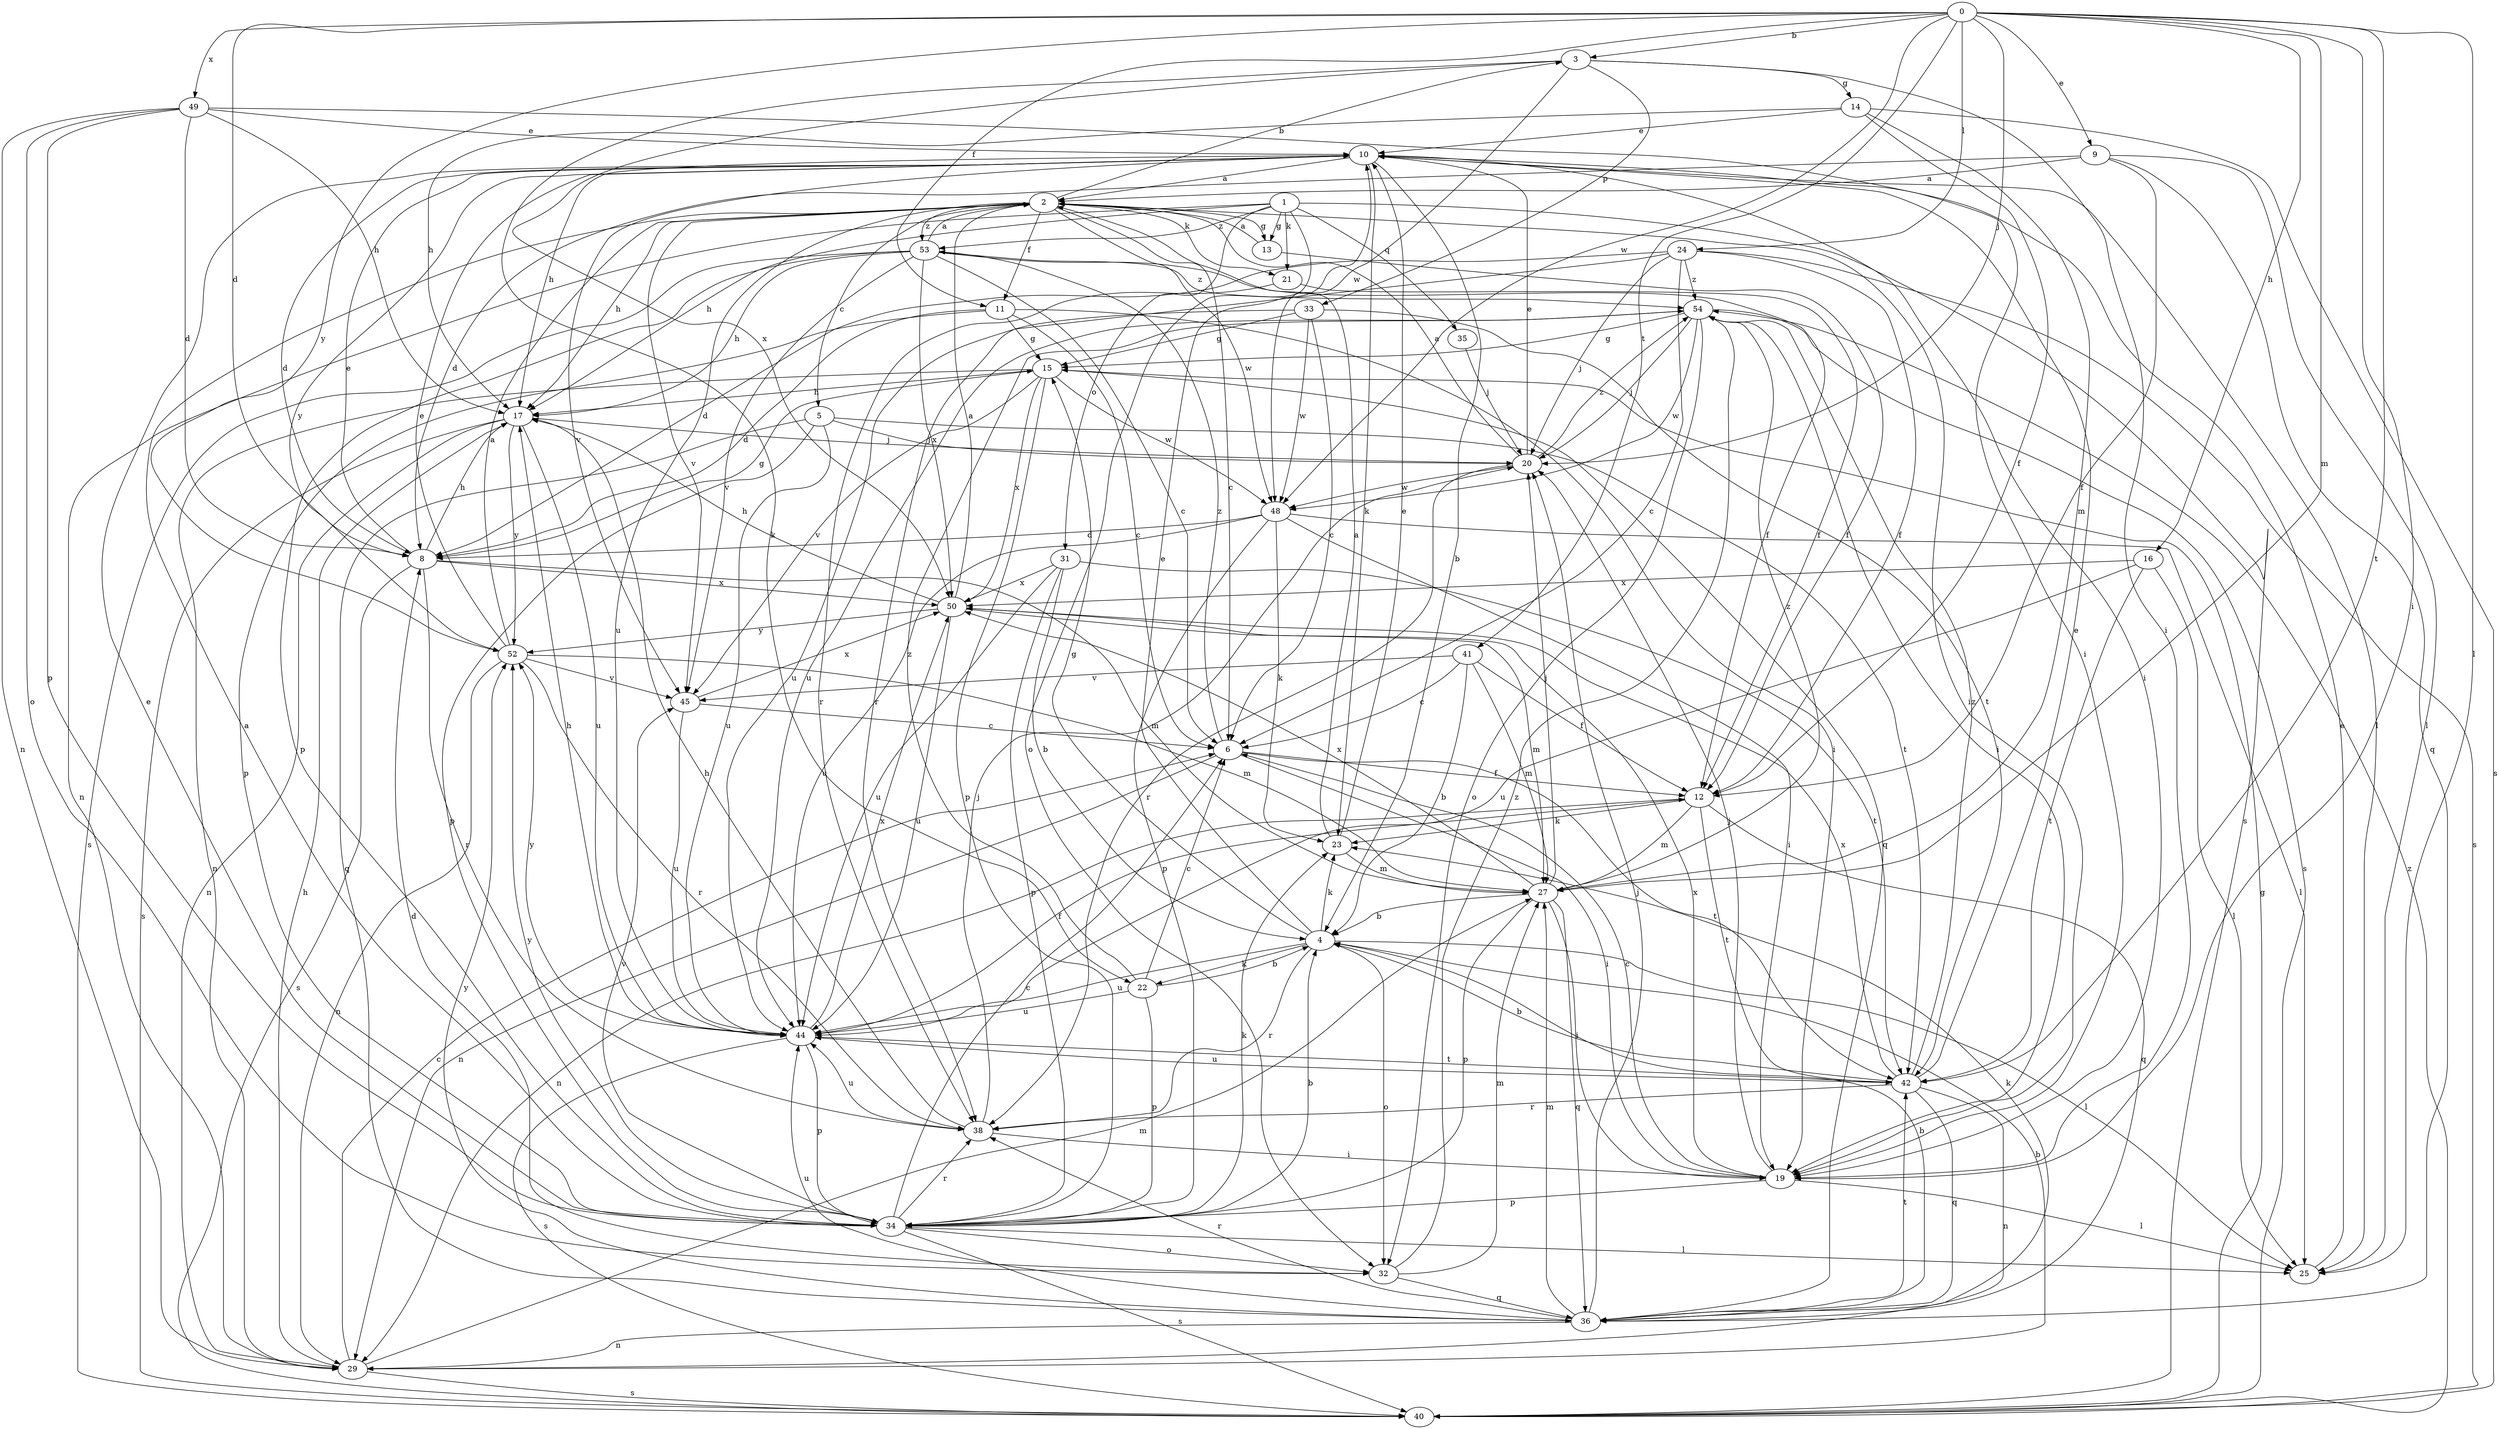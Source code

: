 strict digraph  {
0;
1;
2;
3;
4;
5;
6;
8;
9;
10;
11;
12;
13;
14;
15;
16;
17;
19;
20;
21;
22;
23;
24;
25;
27;
29;
31;
32;
33;
34;
35;
36;
38;
40;
41;
42;
44;
45;
48;
49;
50;
52;
53;
54;
0 -> 3  [label=b];
0 -> 8  [label=d];
0 -> 9  [label=e];
0 -> 11  [label=f];
0 -> 16  [label=h];
0 -> 19  [label=i];
0 -> 20  [label=j];
0 -> 24  [label=l];
0 -> 25  [label=l];
0 -> 27  [label=m];
0 -> 41  [label=t];
0 -> 42  [label=t];
0 -> 48  [label=w];
0 -> 49  [label=x];
0 -> 52  [label=y];
1 -> 13  [label=g];
1 -> 17  [label=h];
1 -> 21  [label=k];
1 -> 29  [label=n];
1 -> 31  [label=o];
1 -> 32  [label=o];
1 -> 35  [label=q];
1 -> 40  [label=s];
1 -> 53  [label=z];
2 -> 3  [label=b];
2 -> 5  [label=c];
2 -> 6  [label=c];
2 -> 11  [label=f];
2 -> 13  [label=g];
2 -> 17  [label=h];
2 -> 19  [label=i];
2 -> 21  [label=k];
2 -> 44  [label=u];
2 -> 45  [label=v];
2 -> 48  [label=w];
2 -> 53  [label=z];
3 -> 14  [label=g];
3 -> 19  [label=i];
3 -> 22  [label=k];
3 -> 33  [label=p];
3 -> 48  [label=w];
3 -> 50  [label=x];
4 -> 10  [label=e];
4 -> 15  [label=g];
4 -> 22  [label=k];
4 -> 23  [label=k];
4 -> 25  [label=l];
4 -> 32  [label=o];
4 -> 38  [label=r];
4 -> 44  [label=u];
5 -> 20  [label=j];
5 -> 34  [label=p];
5 -> 36  [label=q];
5 -> 42  [label=t];
5 -> 44  [label=u];
6 -> 12  [label=f];
6 -> 19  [label=i];
6 -> 29  [label=n];
6 -> 42  [label=t];
6 -> 53  [label=z];
8 -> 10  [label=e];
8 -> 15  [label=g];
8 -> 17  [label=h];
8 -> 27  [label=m];
8 -> 38  [label=r];
8 -> 40  [label=s];
8 -> 50  [label=x];
9 -> 2  [label=a];
9 -> 8  [label=d];
9 -> 12  [label=f];
9 -> 25  [label=l];
9 -> 36  [label=q];
10 -> 2  [label=a];
10 -> 4  [label=b];
10 -> 8  [label=d];
10 -> 17  [label=h];
10 -> 19  [label=i];
10 -> 23  [label=k];
10 -> 25  [label=l];
10 -> 45  [label=v];
10 -> 52  [label=y];
11 -> 6  [label=c];
11 -> 8  [label=d];
11 -> 15  [label=g];
11 -> 19  [label=i];
11 -> 34  [label=p];
12 -> 23  [label=k];
12 -> 27  [label=m];
12 -> 29  [label=n];
12 -> 36  [label=q];
12 -> 42  [label=t];
13 -> 2  [label=a];
13 -> 12  [label=f];
14 -> 10  [label=e];
14 -> 12  [label=f];
14 -> 17  [label=h];
14 -> 27  [label=m];
14 -> 40  [label=s];
15 -> 17  [label=h];
15 -> 29  [label=n];
15 -> 34  [label=p];
15 -> 36  [label=q];
15 -> 45  [label=v];
15 -> 48  [label=w];
15 -> 50  [label=x];
16 -> 25  [label=l];
16 -> 42  [label=t];
16 -> 44  [label=u];
16 -> 50  [label=x];
17 -> 20  [label=j];
17 -> 29  [label=n];
17 -> 40  [label=s];
17 -> 44  [label=u];
17 -> 52  [label=y];
19 -> 6  [label=c];
19 -> 20  [label=j];
19 -> 25  [label=l];
19 -> 34  [label=p];
19 -> 50  [label=x];
20 -> 2  [label=a];
20 -> 10  [label=e];
20 -> 38  [label=r];
20 -> 48  [label=w];
20 -> 54  [label=z];
21 -> 12  [label=f];
21 -> 38  [label=r];
22 -> 4  [label=b];
22 -> 6  [label=c];
22 -> 34  [label=p];
22 -> 44  [label=u];
22 -> 54  [label=z];
23 -> 2  [label=a];
23 -> 10  [label=e];
23 -> 27  [label=m];
24 -> 6  [label=c];
24 -> 8  [label=d];
24 -> 12  [label=f];
24 -> 20  [label=j];
24 -> 38  [label=r];
24 -> 40  [label=s];
24 -> 54  [label=z];
25 -> 10  [label=e];
27 -> 4  [label=b];
27 -> 19  [label=i];
27 -> 20  [label=j];
27 -> 34  [label=p];
27 -> 36  [label=q];
27 -> 50  [label=x];
27 -> 54  [label=z];
29 -> 4  [label=b];
29 -> 6  [label=c];
29 -> 17  [label=h];
29 -> 27  [label=m];
29 -> 40  [label=s];
31 -> 4  [label=b];
31 -> 34  [label=p];
31 -> 42  [label=t];
31 -> 44  [label=u];
31 -> 50  [label=x];
32 -> 8  [label=d];
32 -> 27  [label=m];
32 -> 36  [label=q];
32 -> 54  [label=z];
33 -> 6  [label=c];
33 -> 15  [label=g];
33 -> 42  [label=t];
33 -> 44  [label=u];
33 -> 48  [label=w];
34 -> 2  [label=a];
34 -> 4  [label=b];
34 -> 6  [label=c];
34 -> 10  [label=e];
34 -> 23  [label=k];
34 -> 25  [label=l];
34 -> 32  [label=o];
34 -> 38  [label=r];
34 -> 40  [label=s];
34 -> 45  [label=v];
34 -> 52  [label=y];
35 -> 20  [label=j];
36 -> 4  [label=b];
36 -> 20  [label=j];
36 -> 23  [label=k];
36 -> 27  [label=m];
36 -> 29  [label=n];
36 -> 38  [label=r];
36 -> 42  [label=t];
36 -> 44  [label=u];
36 -> 52  [label=y];
38 -> 17  [label=h];
38 -> 19  [label=i];
38 -> 20  [label=j];
38 -> 44  [label=u];
40 -> 15  [label=g];
40 -> 54  [label=z];
41 -> 4  [label=b];
41 -> 6  [label=c];
41 -> 12  [label=f];
41 -> 27  [label=m];
41 -> 45  [label=v];
42 -> 4  [label=b];
42 -> 10  [label=e];
42 -> 29  [label=n];
42 -> 36  [label=q];
42 -> 38  [label=r];
42 -> 44  [label=u];
42 -> 50  [label=x];
42 -> 54  [label=z];
44 -> 12  [label=f];
44 -> 17  [label=h];
44 -> 34  [label=p];
44 -> 40  [label=s];
44 -> 42  [label=t];
44 -> 50  [label=x];
44 -> 52  [label=y];
45 -> 6  [label=c];
45 -> 44  [label=u];
45 -> 50  [label=x];
48 -> 8  [label=d];
48 -> 19  [label=i];
48 -> 23  [label=k];
48 -> 25  [label=l];
48 -> 34  [label=p];
48 -> 44  [label=u];
49 -> 8  [label=d];
49 -> 10  [label=e];
49 -> 17  [label=h];
49 -> 19  [label=i];
49 -> 29  [label=n];
49 -> 32  [label=o];
49 -> 34  [label=p];
50 -> 2  [label=a];
50 -> 17  [label=h];
50 -> 27  [label=m];
50 -> 44  [label=u];
50 -> 52  [label=y];
52 -> 2  [label=a];
52 -> 10  [label=e];
52 -> 27  [label=m];
52 -> 29  [label=n];
52 -> 38  [label=r];
52 -> 45  [label=v];
53 -> 2  [label=a];
53 -> 6  [label=c];
53 -> 12  [label=f];
53 -> 17  [label=h];
53 -> 34  [label=p];
53 -> 40  [label=s];
53 -> 45  [label=v];
53 -> 50  [label=x];
53 -> 54  [label=z];
54 -> 15  [label=g];
54 -> 19  [label=i];
54 -> 20  [label=j];
54 -> 32  [label=o];
54 -> 40  [label=s];
54 -> 44  [label=u];
54 -> 48  [label=w];
}
